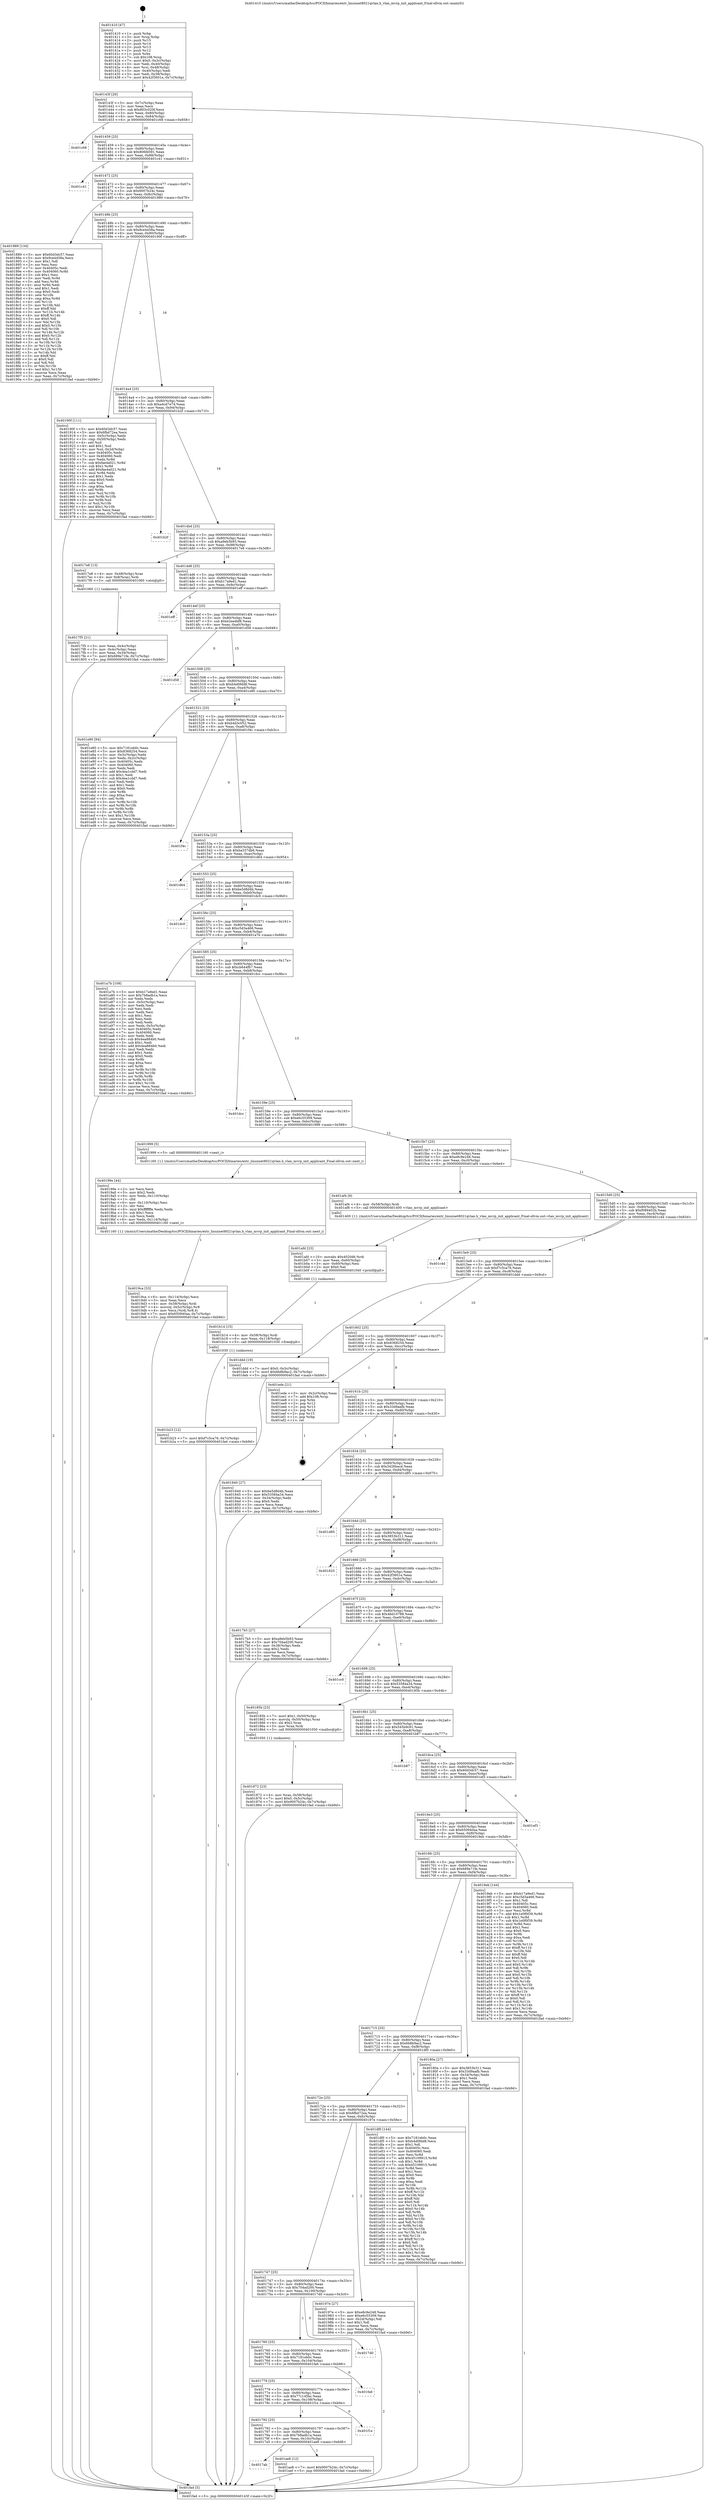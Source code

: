 digraph "0x401410" {
  label = "0x401410 (/mnt/c/Users/mathe/Desktop/tcc/POCII/binaries/extr_linuxnet8021qvlan.h_vlan_mvrp_init_applicant_Final-ollvm.out::main(0))"
  labelloc = "t"
  node[shape=record]

  Entry [label="",width=0.3,height=0.3,shape=circle,fillcolor=black,style=filled]
  "0x40143f" [label="{
     0x40143f [26]\l
     | [instrs]\l
     &nbsp;&nbsp;0x40143f \<+3\>: mov -0x7c(%rbp),%eax\l
     &nbsp;&nbsp;0x401442 \<+2\>: mov %eax,%ecx\l
     &nbsp;&nbsp;0x401444 \<+6\>: sub $0x803c020f,%ecx\l
     &nbsp;&nbsp;0x40144a \<+3\>: mov %eax,-0x80(%rbp)\l
     &nbsp;&nbsp;0x40144d \<+6\>: mov %ecx,-0x84(%rbp)\l
     &nbsp;&nbsp;0x401453 \<+6\>: je 0000000000401c68 \<main+0x858\>\l
  }"]
  "0x401c68" [label="{
     0x401c68\l
  }", style=dashed]
  "0x401459" [label="{
     0x401459 [25]\l
     | [instrs]\l
     &nbsp;&nbsp;0x401459 \<+5\>: jmp 000000000040145e \<main+0x4e\>\l
     &nbsp;&nbsp;0x40145e \<+3\>: mov -0x80(%rbp),%eax\l
     &nbsp;&nbsp;0x401461 \<+5\>: sub $0x806fd591,%eax\l
     &nbsp;&nbsp;0x401466 \<+6\>: mov %eax,-0x88(%rbp)\l
     &nbsp;&nbsp;0x40146c \<+6\>: je 0000000000401c41 \<main+0x831\>\l
  }"]
  Exit [label="",width=0.3,height=0.3,shape=circle,fillcolor=black,style=filled,peripheries=2]
  "0x401c41" [label="{
     0x401c41\l
  }", style=dashed]
  "0x401472" [label="{
     0x401472 [25]\l
     | [instrs]\l
     &nbsp;&nbsp;0x401472 \<+5\>: jmp 0000000000401477 \<main+0x67\>\l
     &nbsp;&nbsp;0x401477 \<+3\>: mov -0x80(%rbp),%eax\l
     &nbsp;&nbsp;0x40147a \<+5\>: sub $0x9007b24c,%eax\l
     &nbsp;&nbsp;0x40147f \<+6\>: mov %eax,-0x8c(%rbp)\l
     &nbsp;&nbsp;0x401485 \<+6\>: je 0000000000401889 \<main+0x479\>\l
  }"]
  "0x401b23" [label="{
     0x401b23 [12]\l
     | [instrs]\l
     &nbsp;&nbsp;0x401b23 \<+7\>: movl $0xf7c5ca76,-0x7c(%rbp)\l
     &nbsp;&nbsp;0x401b2a \<+5\>: jmp 0000000000401fad \<main+0xb9d\>\l
  }"]
  "0x401889" [label="{
     0x401889 [134]\l
     | [instrs]\l
     &nbsp;&nbsp;0x401889 \<+5\>: mov $0x60d3dc57,%eax\l
     &nbsp;&nbsp;0x40188e \<+5\>: mov $0x9ce4458a,%ecx\l
     &nbsp;&nbsp;0x401893 \<+2\>: mov $0x1,%dl\l
     &nbsp;&nbsp;0x401895 \<+2\>: xor %esi,%esi\l
     &nbsp;&nbsp;0x401897 \<+7\>: mov 0x40405c,%edi\l
     &nbsp;&nbsp;0x40189e \<+8\>: mov 0x404060,%r8d\l
     &nbsp;&nbsp;0x4018a6 \<+3\>: sub $0x1,%esi\l
     &nbsp;&nbsp;0x4018a9 \<+3\>: mov %edi,%r9d\l
     &nbsp;&nbsp;0x4018ac \<+3\>: add %esi,%r9d\l
     &nbsp;&nbsp;0x4018af \<+4\>: imul %r9d,%edi\l
     &nbsp;&nbsp;0x4018b3 \<+3\>: and $0x1,%edi\l
     &nbsp;&nbsp;0x4018b6 \<+3\>: cmp $0x0,%edi\l
     &nbsp;&nbsp;0x4018b9 \<+4\>: sete %r10b\l
     &nbsp;&nbsp;0x4018bd \<+4\>: cmp $0xa,%r8d\l
     &nbsp;&nbsp;0x4018c1 \<+4\>: setl %r11b\l
     &nbsp;&nbsp;0x4018c5 \<+3\>: mov %r10b,%bl\l
     &nbsp;&nbsp;0x4018c8 \<+3\>: xor $0xff,%bl\l
     &nbsp;&nbsp;0x4018cb \<+3\>: mov %r11b,%r14b\l
     &nbsp;&nbsp;0x4018ce \<+4\>: xor $0xff,%r14b\l
     &nbsp;&nbsp;0x4018d2 \<+3\>: xor $0x0,%dl\l
     &nbsp;&nbsp;0x4018d5 \<+3\>: mov %bl,%r15b\l
     &nbsp;&nbsp;0x4018d8 \<+4\>: and $0x0,%r15b\l
     &nbsp;&nbsp;0x4018dc \<+3\>: and %dl,%r10b\l
     &nbsp;&nbsp;0x4018df \<+3\>: mov %r14b,%r12b\l
     &nbsp;&nbsp;0x4018e2 \<+4\>: and $0x0,%r12b\l
     &nbsp;&nbsp;0x4018e6 \<+3\>: and %dl,%r11b\l
     &nbsp;&nbsp;0x4018e9 \<+3\>: or %r10b,%r15b\l
     &nbsp;&nbsp;0x4018ec \<+3\>: or %r11b,%r12b\l
     &nbsp;&nbsp;0x4018ef \<+3\>: xor %r12b,%r15b\l
     &nbsp;&nbsp;0x4018f2 \<+3\>: or %r14b,%bl\l
     &nbsp;&nbsp;0x4018f5 \<+3\>: xor $0xff,%bl\l
     &nbsp;&nbsp;0x4018f8 \<+3\>: or $0x0,%dl\l
     &nbsp;&nbsp;0x4018fb \<+2\>: and %dl,%bl\l
     &nbsp;&nbsp;0x4018fd \<+3\>: or %bl,%r15b\l
     &nbsp;&nbsp;0x401900 \<+4\>: test $0x1,%r15b\l
     &nbsp;&nbsp;0x401904 \<+3\>: cmovne %ecx,%eax\l
     &nbsp;&nbsp;0x401907 \<+3\>: mov %eax,-0x7c(%rbp)\l
     &nbsp;&nbsp;0x40190a \<+5\>: jmp 0000000000401fad \<main+0xb9d\>\l
  }"]
  "0x40148b" [label="{
     0x40148b [25]\l
     | [instrs]\l
     &nbsp;&nbsp;0x40148b \<+5\>: jmp 0000000000401490 \<main+0x80\>\l
     &nbsp;&nbsp;0x401490 \<+3\>: mov -0x80(%rbp),%eax\l
     &nbsp;&nbsp;0x401493 \<+5\>: sub $0x9ce4458a,%eax\l
     &nbsp;&nbsp;0x401498 \<+6\>: mov %eax,-0x90(%rbp)\l
     &nbsp;&nbsp;0x40149e \<+6\>: je 000000000040190f \<main+0x4ff\>\l
  }"]
  "0x401b14" [label="{
     0x401b14 [15]\l
     | [instrs]\l
     &nbsp;&nbsp;0x401b14 \<+4\>: mov -0x58(%rbp),%rdi\l
     &nbsp;&nbsp;0x401b18 \<+6\>: mov %eax,-0x118(%rbp)\l
     &nbsp;&nbsp;0x401b1e \<+5\>: call 0000000000401030 \<free@plt\>\l
     | [calls]\l
     &nbsp;&nbsp;0x401030 \{1\} (unknown)\l
  }"]
  "0x40190f" [label="{
     0x40190f [111]\l
     | [instrs]\l
     &nbsp;&nbsp;0x40190f \<+5\>: mov $0x60d3dc57,%eax\l
     &nbsp;&nbsp;0x401914 \<+5\>: mov $0x6fbd72ea,%ecx\l
     &nbsp;&nbsp;0x401919 \<+3\>: mov -0x5c(%rbp),%edx\l
     &nbsp;&nbsp;0x40191c \<+3\>: cmp -0x50(%rbp),%edx\l
     &nbsp;&nbsp;0x40191f \<+4\>: setl %sil\l
     &nbsp;&nbsp;0x401923 \<+4\>: and $0x1,%sil\l
     &nbsp;&nbsp;0x401927 \<+4\>: mov %sil,-0x2d(%rbp)\l
     &nbsp;&nbsp;0x40192b \<+7\>: mov 0x40405c,%edx\l
     &nbsp;&nbsp;0x401932 \<+7\>: mov 0x404060,%edi\l
     &nbsp;&nbsp;0x401939 \<+3\>: mov %edx,%r8d\l
     &nbsp;&nbsp;0x40193c \<+7\>: sub $0xfae4a021,%r8d\l
     &nbsp;&nbsp;0x401943 \<+4\>: sub $0x1,%r8d\l
     &nbsp;&nbsp;0x401947 \<+7\>: add $0xfae4a021,%r8d\l
     &nbsp;&nbsp;0x40194e \<+4\>: imul %r8d,%edx\l
     &nbsp;&nbsp;0x401952 \<+3\>: and $0x1,%edx\l
     &nbsp;&nbsp;0x401955 \<+3\>: cmp $0x0,%edx\l
     &nbsp;&nbsp;0x401958 \<+4\>: sete %sil\l
     &nbsp;&nbsp;0x40195c \<+3\>: cmp $0xa,%edi\l
     &nbsp;&nbsp;0x40195f \<+4\>: setl %r9b\l
     &nbsp;&nbsp;0x401963 \<+3\>: mov %sil,%r10b\l
     &nbsp;&nbsp;0x401966 \<+3\>: and %r9b,%r10b\l
     &nbsp;&nbsp;0x401969 \<+3\>: xor %r9b,%sil\l
     &nbsp;&nbsp;0x40196c \<+3\>: or %sil,%r10b\l
     &nbsp;&nbsp;0x40196f \<+4\>: test $0x1,%r10b\l
     &nbsp;&nbsp;0x401973 \<+3\>: cmovne %ecx,%eax\l
     &nbsp;&nbsp;0x401976 \<+3\>: mov %eax,-0x7c(%rbp)\l
     &nbsp;&nbsp;0x401979 \<+5\>: jmp 0000000000401fad \<main+0xb9d\>\l
  }"]
  "0x4014a4" [label="{
     0x4014a4 [25]\l
     | [instrs]\l
     &nbsp;&nbsp;0x4014a4 \<+5\>: jmp 00000000004014a9 \<main+0x99\>\l
     &nbsp;&nbsp;0x4014a9 \<+3\>: mov -0x80(%rbp),%eax\l
     &nbsp;&nbsp;0x4014ac \<+5\>: sub $0xa4cd7e74,%eax\l
     &nbsp;&nbsp;0x4014b1 \<+6\>: mov %eax,-0x94(%rbp)\l
     &nbsp;&nbsp;0x4014b7 \<+6\>: je 0000000000401b2f \<main+0x71f\>\l
  }"]
  "0x401afd" [label="{
     0x401afd [23]\l
     | [instrs]\l
     &nbsp;&nbsp;0x401afd \<+10\>: movabs $0x4020d6,%rdi\l
     &nbsp;&nbsp;0x401b07 \<+3\>: mov %eax,-0x60(%rbp)\l
     &nbsp;&nbsp;0x401b0a \<+3\>: mov -0x60(%rbp),%esi\l
     &nbsp;&nbsp;0x401b0d \<+2\>: mov $0x0,%al\l
     &nbsp;&nbsp;0x401b0f \<+5\>: call 0000000000401040 \<printf@plt\>\l
     | [calls]\l
     &nbsp;&nbsp;0x401040 \{1\} (unknown)\l
  }"]
  "0x401b2f" [label="{
     0x401b2f\l
  }", style=dashed]
  "0x4014bd" [label="{
     0x4014bd [25]\l
     | [instrs]\l
     &nbsp;&nbsp;0x4014bd \<+5\>: jmp 00000000004014c2 \<main+0xb2\>\l
     &nbsp;&nbsp;0x4014c2 \<+3\>: mov -0x80(%rbp),%eax\l
     &nbsp;&nbsp;0x4014c5 \<+5\>: sub $0xa9eb5b93,%eax\l
     &nbsp;&nbsp;0x4014ca \<+6\>: mov %eax,-0x98(%rbp)\l
     &nbsp;&nbsp;0x4014d0 \<+6\>: je 00000000004017e8 \<main+0x3d8\>\l
  }"]
  "0x4017ab" [label="{
     0x4017ab\l
  }", style=dashed]
  "0x4017e8" [label="{
     0x4017e8 [13]\l
     | [instrs]\l
     &nbsp;&nbsp;0x4017e8 \<+4\>: mov -0x48(%rbp),%rax\l
     &nbsp;&nbsp;0x4017ec \<+4\>: mov 0x8(%rax),%rdi\l
     &nbsp;&nbsp;0x4017f0 \<+5\>: call 0000000000401060 \<atoi@plt\>\l
     | [calls]\l
     &nbsp;&nbsp;0x401060 \{1\} (unknown)\l
  }"]
  "0x4014d6" [label="{
     0x4014d6 [25]\l
     | [instrs]\l
     &nbsp;&nbsp;0x4014d6 \<+5\>: jmp 00000000004014db \<main+0xcb\>\l
     &nbsp;&nbsp;0x4014db \<+3\>: mov -0x80(%rbp),%eax\l
     &nbsp;&nbsp;0x4014de \<+5\>: sub $0xb17a9ed1,%eax\l
     &nbsp;&nbsp;0x4014e3 \<+6\>: mov %eax,-0x9c(%rbp)\l
     &nbsp;&nbsp;0x4014e9 \<+6\>: je 0000000000401eff \<main+0xaef\>\l
  }"]
  "0x401ae8" [label="{
     0x401ae8 [12]\l
     | [instrs]\l
     &nbsp;&nbsp;0x401ae8 \<+7\>: movl $0x9007b24c,-0x7c(%rbp)\l
     &nbsp;&nbsp;0x401aef \<+5\>: jmp 0000000000401fad \<main+0xb9d\>\l
  }"]
  "0x401eff" [label="{
     0x401eff\l
  }", style=dashed]
  "0x4014ef" [label="{
     0x4014ef [25]\l
     | [instrs]\l
     &nbsp;&nbsp;0x4014ef \<+5\>: jmp 00000000004014f4 \<main+0xe4\>\l
     &nbsp;&nbsp;0x4014f4 \<+3\>: mov -0x80(%rbp),%eax\l
     &nbsp;&nbsp;0x4014f7 \<+5\>: sub $0xb2eedbf8,%eax\l
     &nbsp;&nbsp;0x4014fc \<+6\>: mov %eax,-0xa0(%rbp)\l
     &nbsp;&nbsp;0x401502 \<+6\>: je 0000000000401d58 \<main+0x948\>\l
  }"]
  "0x401792" [label="{
     0x401792 [25]\l
     | [instrs]\l
     &nbsp;&nbsp;0x401792 \<+5\>: jmp 0000000000401797 \<main+0x387\>\l
     &nbsp;&nbsp;0x401797 \<+3\>: mov -0x80(%rbp),%eax\l
     &nbsp;&nbsp;0x40179a \<+5\>: sub $0x7b8adb1a,%eax\l
     &nbsp;&nbsp;0x40179f \<+6\>: mov %eax,-0x10c(%rbp)\l
     &nbsp;&nbsp;0x4017a5 \<+6\>: je 0000000000401ae8 \<main+0x6d8\>\l
  }"]
  "0x401d58" [label="{
     0x401d58\l
  }", style=dashed]
  "0x401508" [label="{
     0x401508 [25]\l
     | [instrs]\l
     &nbsp;&nbsp;0x401508 \<+5\>: jmp 000000000040150d \<main+0xfd\>\l
     &nbsp;&nbsp;0x40150d \<+3\>: mov -0x80(%rbp),%eax\l
     &nbsp;&nbsp;0x401510 \<+5\>: sub $0xb4d0fdd8,%eax\l
     &nbsp;&nbsp;0x401515 \<+6\>: mov %eax,-0xa4(%rbp)\l
     &nbsp;&nbsp;0x40151b \<+6\>: je 0000000000401e80 \<main+0xa70\>\l
  }"]
  "0x401f1e" [label="{
     0x401f1e\l
  }", style=dashed]
  "0x401e80" [label="{
     0x401e80 [94]\l
     | [instrs]\l
     &nbsp;&nbsp;0x401e80 \<+5\>: mov $0x7181eb0c,%eax\l
     &nbsp;&nbsp;0x401e85 \<+5\>: mov $0x8368254,%ecx\l
     &nbsp;&nbsp;0x401e8a \<+3\>: mov -0x3c(%rbp),%edx\l
     &nbsp;&nbsp;0x401e8d \<+3\>: mov %edx,-0x2c(%rbp)\l
     &nbsp;&nbsp;0x401e90 \<+7\>: mov 0x40405c,%edx\l
     &nbsp;&nbsp;0x401e97 \<+7\>: mov 0x404060,%esi\l
     &nbsp;&nbsp;0x401e9e \<+2\>: mov %edx,%edi\l
     &nbsp;&nbsp;0x401ea0 \<+6\>: add $0x4ea1cdd7,%edi\l
     &nbsp;&nbsp;0x401ea6 \<+3\>: sub $0x1,%edi\l
     &nbsp;&nbsp;0x401ea9 \<+6\>: sub $0x4ea1cdd7,%edi\l
     &nbsp;&nbsp;0x401eaf \<+3\>: imul %edi,%edx\l
     &nbsp;&nbsp;0x401eb2 \<+3\>: and $0x1,%edx\l
     &nbsp;&nbsp;0x401eb5 \<+3\>: cmp $0x0,%edx\l
     &nbsp;&nbsp;0x401eb8 \<+4\>: sete %r8b\l
     &nbsp;&nbsp;0x401ebc \<+3\>: cmp $0xa,%esi\l
     &nbsp;&nbsp;0x401ebf \<+4\>: setl %r9b\l
     &nbsp;&nbsp;0x401ec3 \<+3\>: mov %r8b,%r10b\l
     &nbsp;&nbsp;0x401ec6 \<+3\>: and %r9b,%r10b\l
     &nbsp;&nbsp;0x401ec9 \<+3\>: xor %r9b,%r8b\l
     &nbsp;&nbsp;0x401ecc \<+3\>: or %r8b,%r10b\l
     &nbsp;&nbsp;0x401ecf \<+4\>: test $0x1,%r10b\l
     &nbsp;&nbsp;0x401ed3 \<+3\>: cmovne %ecx,%eax\l
     &nbsp;&nbsp;0x401ed6 \<+3\>: mov %eax,-0x7c(%rbp)\l
     &nbsp;&nbsp;0x401ed9 \<+5\>: jmp 0000000000401fad \<main+0xb9d\>\l
  }"]
  "0x401521" [label="{
     0x401521 [25]\l
     | [instrs]\l
     &nbsp;&nbsp;0x401521 \<+5\>: jmp 0000000000401526 \<main+0x116\>\l
     &nbsp;&nbsp;0x401526 \<+3\>: mov -0x80(%rbp),%eax\l
     &nbsp;&nbsp;0x401529 \<+5\>: sub $0xb4d3c052,%eax\l
     &nbsp;&nbsp;0x40152e \<+6\>: mov %eax,-0xa8(%rbp)\l
     &nbsp;&nbsp;0x401534 \<+6\>: je 0000000000401f4c \<main+0xb3c\>\l
  }"]
  "0x401779" [label="{
     0x401779 [25]\l
     | [instrs]\l
     &nbsp;&nbsp;0x401779 \<+5\>: jmp 000000000040177e \<main+0x36e\>\l
     &nbsp;&nbsp;0x40177e \<+3\>: mov -0x80(%rbp),%eax\l
     &nbsp;&nbsp;0x401781 \<+5\>: sub $0x77c145bc,%eax\l
     &nbsp;&nbsp;0x401786 \<+6\>: mov %eax,-0x108(%rbp)\l
     &nbsp;&nbsp;0x40178c \<+6\>: je 0000000000401f1e \<main+0xb0e\>\l
  }"]
  "0x401f4c" [label="{
     0x401f4c\l
  }", style=dashed]
  "0x40153a" [label="{
     0x40153a [25]\l
     | [instrs]\l
     &nbsp;&nbsp;0x40153a \<+5\>: jmp 000000000040153f \<main+0x12f\>\l
     &nbsp;&nbsp;0x40153f \<+3\>: mov -0x80(%rbp),%eax\l
     &nbsp;&nbsp;0x401542 \<+5\>: sub $0xba337db6,%eax\l
     &nbsp;&nbsp;0x401547 \<+6\>: mov %eax,-0xac(%rbp)\l
     &nbsp;&nbsp;0x40154d \<+6\>: je 0000000000401d64 \<main+0x954\>\l
  }"]
  "0x401fa6" [label="{
     0x401fa6\l
  }", style=dashed]
  "0x401d64" [label="{
     0x401d64\l
  }", style=dashed]
  "0x401553" [label="{
     0x401553 [25]\l
     | [instrs]\l
     &nbsp;&nbsp;0x401553 \<+5\>: jmp 0000000000401558 \<main+0x148\>\l
     &nbsp;&nbsp;0x401558 \<+3\>: mov -0x80(%rbp),%eax\l
     &nbsp;&nbsp;0x40155b \<+5\>: sub $0xbe5d8d4b,%eax\l
     &nbsp;&nbsp;0x401560 \<+6\>: mov %eax,-0xb0(%rbp)\l
     &nbsp;&nbsp;0x401566 \<+6\>: je 0000000000401dc0 \<main+0x9b0\>\l
  }"]
  "0x401760" [label="{
     0x401760 [25]\l
     | [instrs]\l
     &nbsp;&nbsp;0x401760 \<+5\>: jmp 0000000000401765 \<main+0x355\>\l
     &nbsp;&nbsp;0x401765 \<+3\>: mov -0x80(%rbp),%eax\l
     &nbsp;&nbsp;0x401768 \<+5\>: sub $0x7181eb0c,%eax\l
     &nbsp;&nbsp;0x40176d \<+6\>: mov %eax,-0x104(%rbp)\l
     &nbsp;&nbsp;0x401773 \<+6\>: je 0000000000401fa6 \<main+0xb96\>\l
  }"]
  "0x401dc0" [label="{
     0x401dc0\l
  }", style=dashed]
  "0x40156c" [label="{
     0x40156c [25]\l
     | [instrs]\l
     &nbsp;&nbsp;0x40156c \<+5\>: jmp 0000000000401571 \<main+0x161\>\l
     &nbsp;&nbsp;0x401571 \<+3\>: mov -0x80(%rbp),%eax\l
     &nbsp;&nbsp;0x401574 \<+5\>: sub $0xc5d3a466,%eax\l
     &nbsp;&nbsp;0x401579 \<+6\>: mov %eax,-0xb4(%rbp)\l
     &nbsp;&nbsp;0x40157f \<+6\>: je 0000000000401a7b \<main+0x66b\>\l
  }"]
  "0x4017d0" [label="{
     0x4017d0\l
  }", style=dashed]
  "0x401a7b" [label="{
     0x401a7b [109]\l
     | [instrs]\l
     &nbsp;&nbsp;0x401a7b \<+5\>: mov $0xb17a9ed1,%eax\l
     &nbsp;&nbsp;0x401a80 \<+5\>: mov $0x7b8adb1a,%ecx\l
     &nbsp;&nbsp;0x401a85 \<+2\>: xor %edx,%edx\l
     &nbsp;&nbsp;0x401a87 \<+3\>: mov -0x5c(%rbp),%esi\l
     &nbsp;&nbsp;0x401a8a \<+2\>: mov %edx,%edi\l
     &nbsp;&nbsp;0x401a8c \<+2\>: sub %esi,%edi\l
     &nbsp;&nbsp;0x401a8e \<+2\>: mov %edx,%esi\l
     &nbsp;&nbsp;0x401a90 \<+3\>: sub $0x1,%esi\l
     &nbsp;&nbsp;0x401a93 \<+2\>: add %esi,%edi\l
     &nbsp;&nbsp;0x401a95 \<+2\>: sub %edi,%edx\l
     &nbsp;&nbsp;0x401a97 \<+3\>: mov %edx,-0x5c(%rbp)\l
     &nbsp;&nbsp;0x401a9a \<+7\>: mov 0x40405c,%edx\l
     &nbsp;&nbsp;0x401aa1 \<+7\>: mov 0x404060,%esi\l
     &nbsp;&nbsp;0x401aa8 \<+2\>: mov %edx,%edi\l
     &nbsp;&nbsp;0x401aaa \<+6\>: sub $0x4ea884b0,%edi\l
     &nbsp;&nbsp;0x401ab0 \<+3\>: sub $0x1,%edi\l
     &nbsp;&nbsp;0x401ab3 \<+6\>: add $0x4ea884b0,%edi\l
     &nbsp;&nbsp;0x401ab9 \<+3\>: imul %edi,%edx\l
     &nbsp;&nbsp;0x401abc \<+3\>: and $0x1,%edx\l
     &nbsp;&nbsp;0x401abf \<+3\>: cmp $0x0,%edx\l
     &nbsp;&nbsp;0x401ac2 \<+4\>: sete %r8b\l
     &nbsp;&nbsp;0x401ac6 \<+3\>: cmp $0xa,%esi\l
     &nbsp;&nbsp;0x401ac9 \<+4\>: setl %r9b\l
     &nbsp;&nbsp;0x401acd \<+3\>: mov %r8b,%r10b\l
     &nbsp;&nbsp;0x401ad0 \<+3\>: and %r9b,%r10b\l
     &nbsp;&nbsp;0x401ad3 \<+3\>: xor %r9b,%r8b\l
     &nbsp;&nbsp;0x401ad6 \<+3\>: or %r8b,%r10b\l
     &nbsp;&nbsp;0x401ad9 \<+4\>: test $0x1,%r10b\l
     &nbsp;&nbsp;0x401add \<+3\>: cmovne %ecx,%eax\l
     &nbsp;&nbsp;0x401ae0 \<+3\>: mov %eax,-0x7c(%rbp)\l
     &nbsp;&nbsp;0x401ae3 \<+5\>: jmp 0000000000401fad \<main+0xb9d\>\l
  }"]
  "0x401585" [label="{
     0x401585 [25]\l
     | [instrs]\l
     &nbsp;&nbsp;0x401585 \<+5\>: jmp 000000000040158a \<main+0x17a\>\l
     &nbsp;&nbsp;0x40158a \<+3\>: mov -0x80(%rbp),%eax\l
     &nbsp;&nbsp;0x40158d \<+5\>: sub $0xcb644fb7,%eax\l
     &nbsp;&nbsp;0x401592 \<+6\>: mov %eax,-0xb8(%rbp)\l
     &nbsp;&nbsp;0x401598 \<+6\>: je 0000000000401dcc \<main+0x9bc\>\l
  }"]
  "0x4019ca" [label="{
     0x4019ca [33]\l
     | [instrs]\l
     &nbsp;&nbsp;0x4019ca \<+6\>: mov -0x114(%rbp),%ecx\l
     &nbsp;&nbsp;0x4019d0 \<+3\>: imul %eax,%ecx\l
     &nbsp;&nbsp;0x4019d3 \<+4\>: mov -0x58(%rbp),%rdi\l
     &nbsp;&nbsp;0x4019d7 \<+4\>: movslq -0x5c(%rbp),%r8\l
     &nbsp;&nbsp;0x4019db \<+4\>: mov %ecx,(%rdi,%r8,4)\l
     &nbsp;&nbsp;0x4019df \<+7\>: movl $0x650940aa,-0x7c(%rbp)\l
     &nbsp;&nbsp;0x4019e6 \<+5\>: jmp 0000000000401fad \<main+0xb9d\>\l
  }"]
  "0x401dcc" [label="{
     0x401dcc\l
  }", style=dashed]
  "0x40159e" [label="{
     0x40159e [25]\l
     | [instrs]\l
     &nbsp;&nbsp;0x40159e \<+5\>: jmp 00000000004015a3 \<main+0x193\>\l
     &nbsp;&nbsp;0x4015a3 \<+3\>: mov -0x80(%rbp),%eax\l
     &nbsp;&nbsp;0x4015a6 \<+5\>: sub $0xe6c55309,%eax\l
     &nbsp;&nbsp;0x4015ab \<+6\>: mov %eax,-0xbc(%rbp)\l
     &nbsp;&nbsp;0x4015b1 \<+6\>: je 0000000000401999 \<main+0x589\>\l
  }"]
  "0x40199e" [label="{
     0x40199e [44]\l
     | [instrs]\l
     &nbsp;&nbsp;0x40199e \<+2\>: xor %ecx,%ecx\l
     &nbsp;&nbsp;0x4019a0 \<+5\>: mov $0x2,%edx\l
     &nbsp;&nbsp;0x4019a5 \<+6\>: mov %edx,-0x110(%rbp)\l
     &nbsp;&nbsp;0x4019ab \<+1\>: cltd\l
     &nbsp;&nbsp;0x4019ac \<+6\>: mov -0x110(%rbp),%esi\l
     &nbsp;&nbsp;0x4019b2 \<+2\>: idiv %esi\l
     &nbsp;&nbsp;0x4019b4 \<+6\>: imul $0xfffffffe,%edx,%edx\l
     &nbsp;&nbsp;0x4019ba \<+3\>: sub $0x1,%ecx\l
     &nbsp;&nbsp;0x4019bd \<+2\>: sub %ecx,%edx\l
     &nbsp;&nbsp;0x4019bf \<+6\>: mov %edx,-0x114(%rbp)\l
     &nbsp;&nbsp;0x4019c5 \<+5\>: call 0000000000401160 \<next_i\>\l
     | [calls]\l
     &nbsp;&nbsp;0x401160 \{1\} (/mnt/c/Users/mathe/Desktop/tcc/POCII/binaries/extr_linuxnet8021qvlan.h_vlan_mvrp_init_applicant_Final-ollvm.out::next_i)\l
  }"]
  "0x401999" [label="{
     0x401999 [5]\l
     | [instrs]\l
     &nbsp;&nbsp;0x401999 \<+5\>: call 0000000000401160 \<next_i\>\l
     | [calls]\l
     &nbsp;&nbsp;0x401160 \{1\} (/mnt/c/Users/mathe/Desktop/tcc/POCII/binaries/extr_linuxnet8021qvlan.h_vlan_mvrp_init_applicant_Final-ollvm.out::next_i)\l
  }"]
  "0x4015b7" [label="{
     0x4015b7 [25]\l
     | [instrs]\l
     &nbsp;&nbsp;0x4015b7 \<+5\>: jmp 00000000004015bc \<main+0x1ac\>\l
     &nbsp;&nbsp;0x4015bc \<+3\>: mov -0x80(%rbp),%eax\l
     &nbsp;&nbsp;0x4015bf \<+5\>: sub $0xe8c9e248,%eax\l
     &nbsp;&nbsp;0x4015c4 \<+6\>: mov %eax,-0xc0(%rbp)\l
     &nbsp;&nbsp;0x4015ca \<+6\>: je 0000000000401af4 \<main+0x6e4\>\l
  }"]
  "0x401747" [label="{
     0x401747 [25]\l
     | [instrs]\l
     &nbsp;&nbsp;0x401747 \<+5\>: jmp 000000000040174c \<main+0x33c\>\l
     &nbsp;&nbsp;0x40174c \<+3\>: mov -0x80(%rbp),%eax\l
     &nbsp;&nbsp;0x40174f \<+5\>: sub $0x704ad200,%eax\l
     &nbsp;&nbsp;0x401754 \<+6\>: mov %eax,-0x100(%rbp)\l
     &nbsp;&nbsp;0x40175a \<+6\>: je 00000000004017d0 \<main+0x3c0\>\l
  }"]
  "0x401af4" [label="{
     0x401af4 [9]\l
     | [instrs]\l
     &nbsp;&nbsp;0x401af4 \<+4\>: mov -0x58(%rbp),%rdi\l
     &nbsp;&nbsp;0x401af8 \<+5\>: call 0000000000401400 \<vlan_mvrp_init_applicant\>\l
     | [calls]\l
     &nbsp;&nbsp;0x401400 \{1\} (/mnt/c/Users/mathe/Desktop/tcc/POCII/binaries/extr_linuxnet8021qvlan.h_vlan_mvrp_init_applicant_Final-ollvm.out::vlan_mvrp_init_applicant)\l
  }"]
  "0x4015d0" [label="{
     0x4015d0 [25]\l
     | [instrs]\l
     &nbsp;&nbsp;0x4015d0 \<+5\>: jmp 00000000004015d5 \<main+0x1c5\>\l
     &nbsp;&nbsp;0x4015d5 \<+3\>: mov -0x80(%rbp),%eax\l
     &nbsp;&nbsp;0x4015d8 \<+5\>: sub $0xf089402b,%eax\l
     &nbsp;&nbsp;0x4015dd \<+6\>: mov %eax,-0xc4(%rbp)\l
     &nbsp;&nbsp;0x4015e3 \<+6\>: je 0000000000401c4d \<main+0x83d\>\l
  }"]
  "0x40197e" [label="{
     0x40197e [27]\l
     | [instrs]\l
     &nbsp;&nbsp;0x40197e \<+5\>: mov $0xe8c9e248,%eax\l
     &nbsp;&nbsp;0x401983 \<+5\>: mov $0xe6c55309,%ecx\l
     &nbsp;&nbsp;0x401988 \<+3\>: mov -0x2d(%rbp),%dl\l
     &nbsp;&nbsp;0x40198b \<+3\>: test $0x1,%dl\l
     &nbsp;&nbsp;0x40198e \<+3\>: cmovne %ecx,%eax\l
     &nbsp;&nbsp;0x401991 \<+3\>: mov %eax,-0x7c(%rbp)\l
     &nbsp;&nbsp;0x401994 \<+5\>: jmp 0000000000401fad \<main+0xb9d\>\l
  }"]
  "0x401c4d" [label="{
     0x401c4d\l
  }", style=dashed]
  "0x4015e9" [label="{
     0x4015e9 [25]\l
     | [instrs]\l
     &nbsp;&nbsp;0x4015e9 \<+5\>: jmp 00000000004015ee \<main+0x1de\>\l
     &nbsp;&nbsp;0x4015ee \<+3\>: mov -0x80(%rbp),%eax\l
     &nbsp;&nbsp;0x4015f1 \<+5\>: sub $0xf7c5ca76,%eax\l
     &nbsp;&nbsp;0x4015f6 \<+6\>: mov %eax,-0xc8(%rbp)\l
     &nbsp;&nbsp;0x4015fc \<+6\>: je 0000000000401ddd \<main+0x9cd\>\l
  }"]
  "0x40172e" [label="{
     0x40172e [25]\l
     | [instrs]\l
     &nbsp;&nbsp;0x40172e \<+5\>: jmp 0000000000401733 \<main+0x323\>\l
     &nbsp;&nbsp;0x401733 \<+3\>: mov -0x80(%rbp),%eax\l
     &nbsp;&nbsp;0x401736 \<+5\>: sub $0x6fbd72ea,%eax\l
     &nbsp;&nbsp;0x40173b \<+6\>: mov %eax,-0xfc(%rbp)\l
     &nbsp;&nbsp;0x401741 \<+6\>: je 000000000040197e \<main+0x56e\>\l
  }"]
  "0x401ddd" [label="{
     0x401ddd [19]\l
     | [instrs]\l
     &nbsp;&nbsp;0x401ddd \<+7\>: movl $0x0,-0x3c(%rbp)\l
     &nbsp;&nbsp;0x401de4 \<+7\>: movl $0x6b8b9ac2,-0x7c(%rbp)\l
     &nbsp;&nbsp;0x401deb \<+5\>: jmp 0000000000401fad \<main+0xb9d\>\l
  }"]
  "0x401602" [label="{
     0x401602 [25]\l
     | [instrs]\l
     &nbsp;&nbsp;0x401602 \<+5\>: jmp 0000000000401607 \<main+0x1f7\>\l
     &nbsp;&nbsp;0x401607 \<+3\>: mov -0x80(%rbp),%eax\l
     &nbsp;&nbsp;0x40160a \<+5\>: sub $0x8368254,%eax\l
     &nbsp;&nbsp;0x40160f \<+6\>: mov %eax,-0xcc(%rbp)\l
     &nbsp;&nbsp;0x401615 \<+6\>: je 0000000000401ede \<main+0xace\>\l
  }"]
  "0x401df0" [label="{
     0x401df0 [144]\l
     | [instrs]\l
     &nbsp;&nbsp;0x401df0 \<+5\>: mov $0x7181eb0c,%eax\l
     &nbsp;&nbsp;0x401df5 \<+5\>: mov $0xb4d0fdd8,%ecx\l
     &nbsp;&nbsp;0x401dfa \<+2\>: mov $0x1,%dl\l
     &nbsp;&nbsp;0x401dfc \<+7\>: mov 0x40405c,%esi\l
     &nbsp;&nbsp;0x401e03 \<+7\>: mov 0x404060,%edi\l
     &nbsp;&nbsp;0x401e0a \<+3\>: mov %esi,%r8d\l
     &nbsp;&nbsp;0x401e0d \<+7\>: add $0x45109915,%r8d\l
     &nbsp;&nbsp;0x401e14 \<+4\>: sub $0x1,%r8d\l
     &nbsp;&nbsp;0x401e18 \<+7\>: sub $0x45109915,%r8d\l
     &nbsp;&nbsp;0x401e1f \<+4\>: imul %r8d,%esi\l
     &nbsp;&nbsp;0x401e23 \<+3\>: and $0x1,%esi\l
     &nbsp;&nbsp;0x401e26 \<+3\>: cmp $0x0,%esi\l
     &nbsp;&nbsp;0x401e29 \<+4\>: sete %r9b\l
     &nbsp;&nbsp;0x401e2d \<+3\>: cmp $0xa,%edi\l
     &nbsp;&nbsp;0x401e30 \<+4\>: setl %r10b\l
     &nbsp;&nbsp;0x401e34 \<+3\>: mov %r9b,%r11b\l
     &nbsp;&nbsp;0x401e37 \<+4\>: xor $0xff,%r11b\l
     &nbsp;&nbsp;0x401e3b \<+3\>: mov %r10b,%bl\l
     &nbsp;&nbsp;0x401e3e \<+3\>: xor $0xff,%bl\l
     &nbsp;&nbsp;0x401e41 \<+3\>: xor $0x0,%dl\l
     &nbsp;&nbsp;0x401e44 \<+3\>: mov %r11b,%r14b\l
     &nbsp;&nbsp;0x401e47 \<+4\>: and $0x0,%r14b\l
     &nbsp;&nbsp;0x401e4b \<+3\>: and %dl,%r9b\l
     &nbsp;&nbsp;0x401e4e \<+3\>: mov %bl,%r15b\l
     &nbsp;&nbsp;0x401e51 \<+4\>: and $0x0,%r15b\l
     &nbsp;&nbsp;0x401e55 \<+3\>: and %dl,%r10b\l
     &nbsp;&nbsp;0x401e58 \<+3\>: or %r9b,%r14b\l
     &nbsp;&nbsp;0x401e5b \<+3\>: or %r10b,%r15b\l
     &nbsp;&nbsp;0x401e5e \<+3\>: xor %r15b,%r14b\l
     &nbsp;&nbsp;0x401e61 \<+3\>: or %bl,%r11b\l
     &nbsp;&nbsp;0x401e64 \<+4\>: xor $0xff,%r11b\l
     &nbsp;&nbsp;0x401e68 \<+3\>: or $0x0,%dl\l
     &nbsp;&nbsp;0x401e6b \<+3\>: and %dl,%r11b\l
     &nbsp;&nbsp;0x401e6e \<+3\>: or %r11b,%r14b\l
     &nbsp;&nbsp;0x401e71 \<+4\>: test $0x1,%r14b\l
     &nbsp;&nbsp;0x401e75 \<+3\>: cmovne %ecx,%eax\l
     &nbsp;&nbsp;0x401e78 \<+3\>: mov %eax,-0x7c(%rbp)\l
     &nbsp;&nbsp;0x401e7b \<+5\>: jmp 0000000000401fad \<main+0xb9d\>\l
  }"]
  "0x401ede" [label="{
     0x401ede [21]\l
     | [instrs]\l
     &nbsp;&nbsp;0x401ede \<+3\>: mov -0x2c(%rbp),%eax\l
     &nbsp;&nbsp;0x401ee1 \<+7\>: add $0x108,%rsp\l
     &nbsp;&nbsp;0x401ee8 \<+1\>: pop %rbx\l
     &nbsp;&nbsp;0x401ee9 \<+2\>: pop %r12\l
     &nbsp;&nbsp;0x401eeb \<+2\>: pop %r13\l
     &nbsp;&nbsp;0x401eed \<+2\>: pop %r14\l
     &nbsp;&nbsp;0x401eef \<+2\>: pop %r15\l
     &nbsp;&nbsp;0x401ef1 \<+1\>: pop %rbp\l
     &nbsp;&nbsp;0x401ef2 \<+1\>: ret\l
  }"]
  "0x40161b" [label="{
     0x40161b [25]\l
     | [instrs]\l
     &nbsp;&nbsp;0x40161b \<+5\>: jmp 0000000000401620 \<main+0x210\>\l
     &nbsp;&nbsp;0x401620 \<+3\>: mov -0x80(%rbp),%eax\l
     &nbsp;&nbsp;0x401623 \<+5\>: sub $0x33d9aafb,%eax\l
     &nbsp;&nbsp;0x401628 \<+6\>: mov %eax,-0xd0(%rbp)\l
     &nbsp;&nbsp;0x40162e \<+6\>: je 0000000000401840 \<main+0x430\>\l
  }"]
  "0x401872" [label="{
     0x401872 [23]\l
     | [instrs]\l
     &nbsp;&nbsp;0x401872 \<+4\>: mov %rax,-0x58(%rbp)\l
     &nbsp;&nbsp;0x401876 \<+7\>: movl $0x0,-0x5c(%rbp)\l
     &nbsp;&nbsp;0x40187d \<+7\>: movl $0x9007b24c,-0x7c(%rbp)\l
     &nbsp;&nbsp;0x401884 \<+5\>: jmp 0000000000401fad \<main+0xb9d\>\l
  }"]
  "0x401840" [label="{
     0x401840 [27]\l
     | [instrs]\l
     &nbsp;&nbsp;0x401840 \<+5\>: mov $0xbe5d8d4b,%eax\l
     &nbsp;&nbsp;0x401845 \<+5\>: mov $0x53584a34,%ecx\l
     &nbsp;&nbsp;0x40184a \<+3\>: mov -0x34(%rbp),%edx\l
     &nbsp;&nbsp;0x40184d \<+3\>: cmp $0x0,%edx\l
     &nbsp;&nbsp;0x401850 \<+3\>: cmove %ecx,%eax\l
     &nbsp;&nbsp;0x401853 \<+3\>: mov %eax,-0x7c(%rbp)\l
     &nbsp;&nbsp;0x401856 \<+5\>: jmp 0000000000401fad \<main+0xb9d\>\l
  }"]
  "0x401634" [label="{
     0x401634 [25]\l
     | [instrs]\l
     &nbsp;&nbsp;0x401634 \<+5\>: jmp 0000000000401639 \<main+0x229\>\l
     &nbsp;&nbsp;0x401639 \<+3\>: mov -0x80(%rbp),%eax\l
     &nbsp;&nbsp;0x40163c \<+5\>: sub $0x3426bacd,%eax\l
     &nbsp;&nbsp;0x401641 \<+6\>: mov %eax,-0xd4(%rbp)\l
     &nbsp;&nbsp;0x401647 \<+6\>: je 0000000000401d85 \<main+0x975\>\l
  }"]
  "0x401715" [label="{
     0x401715 [25]\l
     | [instrs]\l
     &nbsp;&nbsp;0x401715 \<+5\>: jmp 000000000040171a \<main+0x30a\>\l
     &nbsp;&nbsp;0x40171a \<+3\>: mov -0x80(%rbp),%eax\l
     &nbsp;&nbsp;0x40171d \<+5\>: sub $0x6b8b9ac2,%eax\l
     &nbsp;&nbsp;0x401722 \<+6\>: mov %eax,-0xf8(%rbp)\l
     &nbsp;&nbsp;0x401728 \<+6\>: je 0000000000401df0 \<main+0x9e0\>\l
  }"]
  "0x401d85" [label="{
     0x401d85\l
  }", style=dashed]
  "0x40164d" [label="{
     0x40164d [25]\l
     | [instrs]\l
     &nbsp;&nbsp;0x40164d \<+5\>: jmp 0000000000401652 \<main+0x242\>\l
     &nbsp;&nbsp;0x401652 \<+3\>: mov -0x80(%rbp),%eax\l
     &nbsp;&nbsp;0x401655 \<+5\>: sub $0x3853b311,%eax\l
     &nbsp;&nbsp;0x40165a \<+6\>: mov %eax,-0xd8(%rbp)\l
     &nbsp;&nbsp;0x401660 \<+6\>: je 0000000000401825 \<main+0x415\>\l
  }"]
  "0x40180a" [label="{
     0x40180a [27]\l
     | [instrs]\l
     &nbsp;&nbsp;0x40180a \<+5\>: mov $0x3853b311,%eax\l
     &nbsp;&nbsp;0x40180f \<+5\>: mov $0x33d9aafb,%ecx\l
     &nbsp;&nbsp;0x401814 \<+3\>: mov -0x34(%rbp),%edx\l
     &nbsp;&nbsp;0x401817 \<+3\>: cmp $0x1,%edx\l
     &nbsp;&nbsp;0x40181a \<+3\>: cmovl %ecx,%eax\l
     &nbsp;&nbsp;0x40181d \<+3\>: mov %eax,-0x7c(%rbp)\l
     &nbsp;&nbsp;0x401820 \<+5\>: jmp 0000000000401fad \<main+0xb9d\>\l
  }"]
  "0x401825" [label="{
     0x401825\l
  }", style=dashed]
  "0x401666" [label="{
     0x401666 [25]\l
     | [instrs]\l
     &nbsp;&nbsp;0x401666 \<+5\>: jmp 000000000040166b \<main+0x25b\>\l
     &nbsp;&nbsp;0x40166b \<+3\>: mov -0x80(%rbp),%eax\l
     &nbsp;&nbsp;0x40166e \<+5\>: sub $0x42f3601e,%eax\l
     &nbsp;&nbsp;0x401673 \<+6\>: mov %eax,-0xdc(%rbp)\l
     &nbsp;&nbsp;0x401679 \<+6\>: je 00000000004017b5 \<main+0x3a5\>\l
  }"]
  "0x4016fc" [label="{
     0x4016fc [25]\l
     | [instrs]\l
     &nbsp;&nbsp;0x4016fc \<+5\>: jmp 0000000000401701 \<main+0x2f1\>\l
     &nbsp;&nbsp;0x401701 \<+3\>: mov -0x80(%rbp),%eax\l
     &nbsp;&nbsp;0x401704 \<+5\>: sub $0x689e71fe,%eax\l
     &nbsp;&nbsp;0x401709 \<+6\>: mov %eax,-0xf4(%rbp)\l
     &nbsp;&nbsp;0x40170f \<+6\>: je 000000000040180a \<main+0x3fa\>\l
  }"]
  "0x4017b5" [label="{
     0x4017b5 [27]\l
     | [instrs]\l
     &nbsp;&nbsp;0x4017b5 \<+5\>: mov $0xa9eb5b93,%eax\l
     &nbsp;&nbsp;0x4017ba \<+5\>: mov $0x704ad200,%ecx\l
     &nbsp;&nbsp;0x4017bf \<+3\>: mov -0x38(%rbp),%edx\l
     &nbsp;&nbsp;0x4017c2 \<+3\>: cmp $0x2,%edx\l
     &nbsp;&nbsp;0x4017c5 \<+3\>: cmovne %ecx,%eax\l
     &nbsp;&nbsp;0x4017c8 \<+3\>: mov %eax,-0x7c(%rbp)\l
     &nbsp;&nbsp;0x4017cb \<+5\>: jmp 0000000000401fad \<main+0xb9d\>\l
  }"]
  "0x40167f" [label="{
     0x40167f [25]\l
     | [instrs]\l
     &nbsp;&nbsp;0x40167f \<+5\>: jmp 0000000000401684 \<main+0x274\>\l
     &nbsp;&nbsp;0x401684 \<+3\>: mov -0x80(%rbp),%eax\l
     &nbsp;&nbsp;0x401687 \<+5\>: sub $0x4bd10788,%eax\l
     &nbsp;&nbsp;0x40168c \<+6\>: mov %eax,-0xe0(%rbp)\l
     &nbsp;&nbsp;0x401692 \<+6\>: je 0000000000401cc0 \<main+0x8b0\>\l
  }"]
  "0x401fad" [label="{
     0x401fad [5]\l
     | [instrs]\l
     &nbsp;&nbsp;0x401fad \<+5\>: jmp 000000000040143f \<main+0x2f\>\l
  }"]
  "0x401410" [label="{
     0x401410 [47]\l
     | [instrs]\l
     &nbsp;&nbsp;0x401410 \<+1\>: push %rbp\l
     &nbsp;&nbsp;0x401411 \<+3\>: mov %rsp,%rbp\l
     &nbsp;&nbsp;0x401414 \<+2\>: push %r15\l
     &nbsp;&nbsp;0x401416 \<+2\>: push %r14\l
     &nbsp;&nbsp;0x401418 \<+2\>: push %r13\l
     &nbsp;&nbsp;0x40141a \<+2\>: push %r12\l
     &nbsp;&nbsp;0x40141c \<+1\>: push %rbx\l
     &nbsp;&nbsp;0x40141d \<+7\>: sub $0x108,%rsp\l
     &nbsp;&nbsp;0x401424 \<+7\>: movl $0x0,-0x3c(%rbp)\l
     &nbsp;&nbsp;0x40142b \<+3\>: mov %edi,-0x40(%rbp)\l
     &nbsp;&nbsp;0x40142e \<+4\>: mov %rsi,-0x48(%rbp)\l
     &nbsp;&nbsp;0x401432 \<+3\>: mov -0x40(%rbp),%edi\l
     &nbsp;&nbsp;0x401435 \<+3\>: mov %edi,-0x38(%rbp)\l
     &nbsp;&nbsp;0x401438 \<+7\>: movl $0x42f3601e,-0x7c(%rbp)\l
  }"]
  "0x4017f5" [label="{
     0x4017f5 [21]\l
     | [instrs]\l
     &nbsp;&nbsp;0x4017f5 \<+3\>: mov %eax,-0x4c(%rbp)\l
     &nbsp;&nbsp;0x4017f8 \<+3\>: mov -0x4c(%rbp),%eax\l
     &nbsp;&nbsp;0x4017fb \<+3\>: mov %eax,-0x34(%rbp)\l
     &nbsp;&nbsp;0x4017fe \<+7\>: movl $0x689e71fe,-0x7c(%rbp)\l
     &nbsp;&nbsp;0x401805 \<+5\>: jmp 0000000000401fad \<main+0xb9d\>\l
  }"]
  "0x4019eb" [label="{
     0x4019eb [144]\l
     | [instrs]\l
     &nbsp;&nbsp;0x4019eb \<+5\>: mov $0xb17a9ed1,%eax\l
     &nbsp;&nbsp;0x4019f0 \<+5\>: mov $0xc5d3a466,%ecx\l
     &nbsp;&nbsp;0x4019f5 \<+2\>: mov $0x1,%dl\l
     &nbsp;&nbsp;0x4019f7 \<+7\>: mov 0x40405c,%esi\l
     &nbsp;&nbsp;0x4019fe \<+7\>: mov 0x404060,%edi\l
     &nbsp;&nbsp;0x401a05 \<+3\>: mov %esi,%r8d\l
     &nbsp;&nbsp;0x401a08 \<+7\>: add $0x1e0f0f39,%r8d\l
     &nbsp;&nbsp;0x401a0f \<+4\>: sub $0x1,%r8d\l
     &nbsp;&nbsp;0x401a13 \<+7\>: sub $0x1e0f0f39,%r8d\l
     &nbsp;&nbsp;0x401a1a \<+4\>: imul %r8d,%esi\l
     &nbsp;&nbsp;0x401a1e \<+3\>: and $0x1,%esi\l
     &nbsp;&nbsp;0x401a21 \<+3\>: cmp $0x0,%esi\l
     &nbsp;&nbsp;0x401a24 \<+4\>: sete %r9b\l
     &nbsp;&nbsp;0x401a28 \<+3\>: cmp $0xa,%edi\l
     &nbsp;&nbsp;0x401a2b \<+4\>: setl %r10b\l
     &nbsp;&nbsp;0x401a2f \<+3\>: mov %r9b,%r11b\l
     &nbsp;&nbsp;0x401a32 \<+4\>: xor $0xff,%r11b\l
     &nbsp;&nbsp;0x401a36 \<+3\>: mov %r10b,%bl\l
     &nbsp;&nbsp;0x401a39 \<+3\>: xor $0xff,%bl\l
     &nbsp;&nbsp;0x401a3c \<+3\>: xor $0x0,%dl\l
     &nbsp;&nbsp;0x401a3f \<+3\>: mov %r11b,%r14b\l
     &nbsp;&nbsp;0x401a42 \<+4\>: and $0x0,%r14b\l
     &nbsp;&nbsp;0x401a46 \<+3\>: and %dl,%r9b\l
     &nbsp;&nbsp;0x401a49 \<+3\>: mov %bl,%r15b\l
     &nbsp;&nbsp;0x401a4c \<+4\>: and $0x0,%r15b\l
     &nbsp;&nbsp;0x401a50 \<+3\>: and %dl,%r10b\l
     &nbsp;&nbsp;0x401a53 \<+3\>: or %r9b,%r14b\l
     &nbsp;&nbsp;0x401a56 \<+3\>: or %r10b,%r15b\l
     &nbsp;&nbsp;0x401a59 \<+3\>: xor %r15b,%r14b\l
     &nbsp;&nbsp;0x401a5c \<+3\>: or %bl,%r11b\l
     &nbsp;&nbsp;0x401a5f \<+4\>: xor $0xff,%r11b\l
     &nbsp;&nbsp;0x401a63 \<+3\>: or $0x0,%dl\l
     &nbsp;&nbsp;0x401a66 \<+3\>: and %dl,%r11b\l
     &nbsp;&nbsp;0x401a69 \<+3\>: or %r11b,%r14b\l
     &nbsp;&nbsp;0x401a6c \<+4\>: test $0x1,%r14b\l
     &nbsp;&nbsp;0x401a70 \<+3\>: cmovne %ecx,%eax\l
     &nbsp;&nbsp;0x401a73 \<+3\>: mov %eax,-0x7c(%rbp)\l
     &nbsp;&nbsp;0x401a76 \<+5\>: jmp 0000000000401fad \<main+0xb9d\>\l
  }"]
  "0x401cc0" [label="{
     0x401cc0\l
  }", style=dashed]
  "0x401698" [label="{
     0x401698 [25]\l
     | [instrs]\l
     &nbsp;&nbsp;0x401698 \<+5\>: jmp 000000000040169d \<main+0x28d\>\l
     &nbsp;&nbsp;0x40169d \<+3\>: mov -0x80(%rbp),%eax\l
     &nbsp;&nbsp;0x4016a0 \<+5\>: sub $0x53584a34,%eax\l
     &nbsp;&nbsp;0x4016a5 \<+6\>: mov %eax,-0xe4(%rbp)\l
     &nbsp;&nbsp;0x4016ab \<+6\>: je 000000000040185b \<main+0x44b\>\l
  }"]
  "0x4016e3" [label="{
     0x4016e3 [25]\l
     | [instrs]\l
     &nbsp;&nbsp;0x4016e3 \<+5\>: jmp 00000000004016e8 \<main+0x2d8\>\l
     &nbsp;&nbsp;0x4016e8 \<+3\>: mov -0x80(%rbp),%eax\l
     &nbsp;&nbsp;0x4016eb \<+5\>: sub $0x650940aa,%eax\l
     &nbsp;&nbsp;0x4016f0 \<+6\>: mov %eax,-0xf0(%rbp)\l
     &nbsp;&nbsp;0x4016f6 \<+6\>: je 00000000004019eb \<main+0x5db\>\l
  }"]
  "0x40185b" [label="{
     0x40185b [23]\l
     | [instrs]\l
     &nbsp;&nbsp;0x40185b \<+7\>: movl $0x1,-0x50(%rbp)\l
     &nbsp;&nbsp;0x401862 \<+4\>: movslq -0x50(%rbp),%rax\l
     &nbsp;&nbsp;0x401866 \<+4\>: shl $0x2,%rax\l
     &nbsp;&nbsp;0x40186a \<+3\>: mov %rax,%rdi\l
     &nbsp;&nbsp;0x40186d \<+5\>: call 0000000000401050 \<malloc@plt\>\l
     | [calls]\l
     &nbsp;&nbsp;0x401050 \{1\} (unknown)\l
  }"]
  "0x4016b1" [label="{
     0x4016b1 [25]\l
     | [instrs]\l
     &nbsp;&nbsp;0x4016b1 \<+5\>: jmp 00000000004016b6 \<main+0x2a6\>\l
     &nbsp;&nbsp;0x4016b6 \<+3\>: mov -0x80(%rbp),%eax\l
     &nbsp;&nbsp;0x4016b9 \<+5\>: sub $0x545b9c91,%eax\l
     &nbsp;&nbsp;0x4016be \<+6\>: mov %eax,-0xe8(%rbp)\l
     &nbsp;&nbsp;0x4016c4 \<+6\>: je 0000000000401b87 \<main+0x777\>\l
  }"]
  "0x401ef3" [label="{
     0x401ef3\l
  }", style=dashed]
  "0x401b87" [label="{
     0x401b87\l
  }", style=dashed]
  "0x4016ca" [label="{
     0x4016ca [25]\l
     | [instrs]\l
     &nbsp;&nbsp;0x4016ca \<+5\>: jmp 00000000004016cf \<main+0x2bf\>\l
     &nbsp;&nbsp;0x4016cf \<+3\>: mov -0x80(%rbp),%eax\l
     &nbsp;&nbsp;0x4016d2 \<+5\>: sub $0x60d3dc57,%eax\l
     &nbsp;&nbsp;0x4016d7 \<+6\>: mov %eax,-0xec(%rbp)\l
     &nbsp;&nbsp;0x4016dd \<+6\>: je 0000000000401ef3 \<main+0xae3\>\l
  }"]
  Entry -> "0x401410" [label=" 1"]
  "0x40143f" -> "0x401c68" [label=" 0"]
  "0x40143f" -> "0x401459" [label=" 20"]
  "0x401ede" -> Exit [label=" 1"]
  "0x401459" -> "0x401c41" [label=" 0"]
  "0x401459" -> "0x401472" [label=" 20"]
  "0x401e80" -> "0x401fad" [label=" 1"]
  "0x401472" -> "0x401889" [label=" 2"]
  "0x401472" -> "0x40148b" [label=" 18"]
  "0x401df0" -> "0x401fad" [label=" 1"]
  "0x40148b" -> "0x40190f" [label=" 2"]
  "0x40148b" -> "0x4014a4" [label=" 16"]
  "0x401ddd" -> "0x401fad" [label=" 1"]
  "0x4014a4" -> "0x401b2f" [label=" 0"]
  "0x4014a4" -> "0x4014bd" [label=" 16"]
  "0x401b23" -> "0x401fad" [label=" 1"]
  "0x4014bd" -> "0x4017e8" [label=" 1"]
  "0x4014bd" -> "0x4014d6" [label=" 15"]
  "0x401b14" -> "0x401b23" [label=" 1"]
  "0x4014d6" -> "0x401eff" [label=" 0"]
  "0x4014d6" -> "0x4014ef" [label=" 15"]
  "0x401afd" -> "0x401b14" [label=" 1"]
  "0x4014ef" -> "0x401d58" [label=" 0"]
  "0x4014ef" -> "0x401508" [label=" 15"]
  "0x401ae8" -> "0x401fad" [label=" 1"]
  "0x401508" -> "0x401e80" [label=" 1"]
  "0x401508" -> "0x401521" [label=" 14"]
  "0x401792" -> "0x4017ab" [label=" 0"]
  "0x401521" -> "0x401f4c" [label=" 0"]
  "0x401521" -> "0x40153a" [label=" 14"]
  "0x401af4" -> "0x401afd" [label=" 1"]
  "0x40153a" -> "0x401d64" [label=" 0"]
  "0x40153a" -> "0x401553" [label=" 14"]
  "0x401779" -> "0x401792" [label=" 1"]
  "0x401553" -> "0x401dc0" [label=" 0"]
  "0x401553" -> "0x40156c" [label=" 14"]
  "0x401792" -> "0x401ae8" [label=" 1"]
  "0x40156c" -> "0x401a7b" [label=" 1"]
  "0x40156c" -> "0x401585" [label=" 13"]
  "0x401760" -> "0x401779" [label=" 1"]
  "0x401585" -> "0x401dcc" [label=" 0"]
  "0x401585" -> "0x40159e" [label=" 13"]
  "0x401779" -> "0x401f1e" [label=" 0"]
  "0x40159e" -> "0x401999" [label=" 1"]
  "0x40159e" -> "0x4015b7" [label=" 12"]
  "0x401747" -> "0x401760" [label=" 1"]
  "0x4015b7" -> "0x401af4" [label=" 1"]
  "0x4015b7" -> "0x4015d0" [label=" 11"]
  "0x401747" -> "0x4017d0" [label=" 0"]
  "0x4015d0" -> "0x401c4d" [label=" 0"]
  "0x4015d0" -> "0x4015e9" [label=" 11"]
  "0x401760" -> "0x401fa6" [label=" 0"]
  "0x4015e9" -> "0x401ddd" [label=" 1"]
  "0x4015e9" -> "0x401602" [label=" 10"]
  "0x4019eb" -> "0x401fad" [label=" 1"]
  "0x401602" -> "0x401ede" [label=" 1"]
  "0x401602" -> "0x40161b" [label=" 9"]
  "0x4019ca" -> "0x401fad" [label=" 1"]
  "0x40161b" -> "0x401840" [label=" 1"]
  "0x40161b" -> "0x401634" [label=" 8"]
  "0x401999" -> "0x40199e" [label=" 1"]
  "0x401634" -> "0x401d85" [label=" 0"]
  "0x401634" -> "0x40164d" [label=" 8"]
  "0x40197e" -> "0x401fad" [label=" 2"]
  "0x40164d" -> "0x401825" [label=" 0"]
  "0x40164d" -> "0x401666" [label=" 8"]
  "0x40172e" -> "0x401747" [label=" 1"]
  "0x401666" -> "0x4017b5" [label=" 1"]
  "0x401666" -> "0x40167f" [label=" 7"]
  "0x4017b5" -> "0x401fad" [label=" 1"]
  "0x401410" -> "0x40143f" [label=" 1"]
  "0x401fad" -> "0x40143f" [label=" 19"]
  "0x4017e8" -> "0x4017f5" [label=" 1"]
  "0x4017f5" -> "0x401fad" [label=" 1"]
  "0x401a7b" -> "0x401fad" [label=" 1"]
  "0x40167f" -> "0x401cc0" [label=" 0"]
  "0x40167f" -> "0x401698" [label=" 7"]
  "0x401715" -> "0x40172e" [label=" 3"]
  "0x401698" -> "0x40185b" [label=" 1"]
  "0x401698" -> "0x4016b1" [label=" 6"]
  "0x40199e" -> "0x4019ca" [label=" 1"]
  "0x4016b1" -> "0x401b87" [label=" 0"]
  "0x4016b1" -> "0x4016ca" [label=" 6"]
  "0x40190f" -> "0x401fad" [label=" 2"]
  "0x4016ca" -> "0x401ef3" [label=" 0"]
  "0x4016ca" -> "0x4016e3" [label=" 6"]
  "0x401715" -> "0x401df0" [label=" 1"]
  "0x4016e3" -> "0x4019eb" [label=" 1"]
  "0x4016e3" -> "0x4016fc" [label=" 5"]
  "0x40172e" -> "0x40197e" [label=" 2"]
  "0x4016fc" -> "0x40180a" [label=" 1"]
  "0x4016fc" -> "0x401715" [label=" 4"]
  "0x40180a" -> "0x401fad" [label=" 1"]
  "0x401840" -> "0x401fad" [label=" 1"]
  "0x40185b" -> "0x401872" [label=" 1"]
  "0x401872" -> "0x401fad" [label=" 1"]
  "0x401889" -> "0x401fad" [label=" 2"]
}
